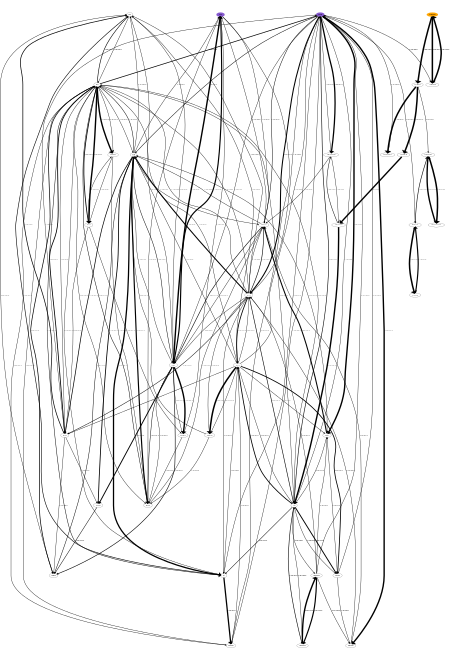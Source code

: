digraph {
    graph [b="0,0,1558,558", rankdir=TB, center=true, splines=True, size="3,5!", dpi=400, ratio="fill"];
	NO -> N2 [label="2.9E+01%" fontcolor=black fontname=serif fontsize=16 penwidth=5]
	NO -> NNH [label="4.0E+01%" fontcolor=black fontname=serif fontsize=16 penwidth=6]
	NO -> NH [label="1.7E-01%" fontcolor=black fontname=serif fontsize=16 penwidth=3]
	NO -> HNO [label="6.3E+00%" fontcolor=black fontname=serif fontsize=16 penwidth=3]
	NO -> HONO [label="1.0E+02%" fontcolor=black fontname=serif fontsize=16 penwidth=12]
	NO -> N [label="2.5E+00%" fontcolor=black fontname=serif fontsize=16 penwidth=3]
	NO -> N2O [label="5.0E+01%" fontcolor=black fontname=serif fontsize=16 penwidth=7]
	NO -> NO2 [label="9.9E+01%" fontcolor=black fontname=serif fontsize=16 penwidth=12]
	NO -> HCN [label="3.9E+01%" fontcolor=black fontname=serif fontsize=16 penwidth=6]
	NO -> CN [label="1.2E-02%" fontcolor=black fontname=serif fontsize=16 penwidth=3]
	NO -> NCO [label="1.2E+00%" fontcolor=black fontname=serif fontsize=16 penwidth=3]
	NO -> H2CN [label="9.6E+00%" fontcolor=black fontname=serif fontsize=16 penwidth=3]
	HONO -> HNO [label="7.7E-01%" fontcolor=black fontname=serif fontsize=16 penwidth=3]
	HONO -> NO [label="6.9E-02%" fontcolor=black fontname=serif fontsize=16 penwidth=3]
	HONO -> NO2 [label="1.4E+00%" fontcolor=black fontname=serif fontsize=16 penwidth=3]
	NCO -> N2 [label="4.6E+00%" fontcolor=black fontname=serif fontsize=16 penwidth=3]
	NCO -> NH2 [label="4.2E-02%" fontcolor=black fontname=serif fontsize=16 penwidth=3]
	NCO -> NH [label="6.3E+01%" fontcolor=black fontname=serif fontsize=16 penwidth=9]
	NCO -> N [label="1.7E-01%" fontcolor=black fontname=serif fontsize=16 penwidth=3]
	NCO -> N2O [label="1.3E+01%" fontcolor=black fontname=serif fontsize=16 penwidth=4]
	NCO -> NO [label="1.2E+00%" fontcolor=black fontname=serif fontsize=16 penwidth=3]
	NCO -> HCN [label="1.7E+00%" fontcolor=black fontname=serif fontsize=16 penwidth=3]
	NCO -> HNCO [label="2.1E+01%" fontcolor=black fontname=serif fontsize=16 penwidth=5]
	NCO -> NCN [label="4.9E+01%" fontcolor=black fontname=serif fontsize=16 penwidth=7]
	H2CN -> NO [label="1.2E-02%" fontcolor=black fontname=serif fontsize=16 penwidth=3]
	H2CN -> HCN [label="7.1E+00%" fontcolor=black fontname=serif fontsize=16 penwidth=3]
	CN -> N [label="1.4E+01%" fontcolor=black fontname=serif fontsize=16 penwidth=4]
	CN -> NO [label="1.5E+00%" fontcolor=black fontname=serif fontsize=16 penwidth=3]
	CN -> HCN [label="3.0E+01%" fontcolor=black fontname=serif fontsize=16 penwidth=5]
	CN -> NCO [label="2.3E+01%" fontcolor=black fontname=serif fontsize=16 penwidth=5]
	CN -> NCN [label="4.9E+01%" fontcolor=black fontname=serif fontsize=16 penwidth=7]
	CN -> C2N2 [label="5.8E+01%" fontcolor=black fontname=serif fontsize=16 penwidth=8]
	CN -> CH3CN [label="4.1E+00%" fontcolor=black fontname=serif fontsize=16 penwidth=3]
	CN -> CH2CN [label="2.4E+01%" fontcolor=black fontname=serif fontsize=16 penwidth=5]
	N2O -> N2 [label="3.1E+01%" fontcolor=black fontname=serif fontsize=16 penwidth=6]
	N2O -> N2H2 [label="7.2E-01%" fontcolor=black fontname=serif fontsize=16 penwidth=3]
	N2O -> NNH [label="4.1E+00%" fontcolor=black fontname=serif fontsize=16 penwidth=3]
	N2O -> NO [label="1.4E-01%" fontcolor=black fontname=serif fontsize=16 penwidth=3]
	N2O -> HCN [label="6.6E-02%" fontcolor=black fontname=serif fontsize=16 penwidth=3]
	HNO -> NH2 [label="1.3E-02%" fontcolor=black fontname=serif fontsize=16 penwidth=3]
	HNO -> NH3 [label="6.2E-01%" fontcolor=black fontname=serif fontsize=16 penwidth=3]
	HNO -> NO [label="1.8E+01%" fontcolor=black fontname=serif fontsize=16 penwidth=4]
	HNO -> HNCO [label="5.4E-02%" fontcolor=black fontname=serif fontsize=16 penwidth=3]
	N -> N2 [label="2.1E+01%" fontcolor=black fontname=serif fontsize=16 penwidth=5]
	N -> NO [label="1.3E+01%" fontcolor=black fontname=serif fontsize=16 penwidth=4]
	N -> HCN [label="9.3E-01%" fontcolor=black fontname=serif fontsize=16 penwidth=3]
	N -> H2CN [label="8.7E+01%" fontcolor=black fontname=serif fontsize=16 penwidth=11]
	NO2 -> HONO [label="1.9E-01%" fontcolor=black fontname=serif fontsize=16 penwidth=3]
	NO2 -> H2NO [label="1.4E-01%" fontcolor=black fontname=serif fontsize=16 penwidth=3]
	NO2 -> N2O [label="8.8E-02%" fontcolor=black fontname=serif fontsize=16 penwidth=3]
	NO2 -> NO [label="4.9E+01%" fontcolor=black fontname=serif fontsize=16 penwidth=7]
	HCN -> NH2 [label="6.5E-01%" fontcolor=black fontname=serif fontsize=16 penwidth=3]
	HCN -> NH [label="1.7E+01%" fontcolor=black fontname=serif fontsize=16 penwidth=4]
	HCN -> HNC [label="1.0E+02%" fontcolor=black fontname=serif fontsize=16 penwidth=12]
	HCN -> CN [label="1.2E+00%" fontcolor=black fontname=serif fontsize=16 penwidth=3]
	HCN -> HNCO [label="1.0E+01%" fontcolor=black fontname=serif fontsize=16 penwidth=4]
	HCN -> NCO [label="6.6E+01%" fontcolor=black fontname=serif fontsize=16 penwidth=9]
	HCN -> CH2CHCN [label="9.0E+01%" fontcolor=black fontname=serif fontsize=16 penwidth=11]
	HCN -> HOCN [label="9.4E+01%" fontcolor=black fontname=serif fontsize=16 penwidth=12]
	NH3 -> NH2 [label="7.2E+01%" fontcolor=black fontname=serif fontsize=16 penwidth=10]
	NH3 -> HNCO [label="1.2E-01%" fontcolor=black fontname=serif fontsize=16 penwidth=3]
	NH3 -> H2CN [label="3.3E+00%" fontcolor=black fontname=serif fontsize=16 penwidth=3]
	NNH -> N2 [label="2.2E+00%" fontcolor=black fontname=serif fontsize=16 penwidth=3]
	N2 -> NH2 [label="4.7E-01%" fontcolor=black fontname=serif fontsize=16 penwidth=3]
	N2 -> NO [label="1.0E-01%" fontcolor=black fontname=serif fontsize=16 penwidth=3]
	NH -> N2 [label="3.2E+00%" fontcolor=black fontname=serif fontsize=16 penwidth=3]
	NH -> N2H2 [label="4.7E+01%" fontcolor=black fontname=serif fontsize=16 penwidth=7]
	NH -> NNH [label="1.1E+01%" fontcolor=black fontname=serif fontsize=16 penwidth=4]
	NH -> NH2 [label="1.5E-01%" fontcolor=black fontname=serif fontsize=16 penwidth=3]
	NH -> HNO [label="7.2E+01%" fontcolor=black fontname=serif fontsize=16 penwidth=10]
	NH -> N [label="8.1E+01%" fontcolor=black fontname=serif fontsize=16 penwidth=11]
	NH -> N2O [label="3.7E+01%" fontcolor=black fontname=serif fontsize=16 penwidth=6]
	NH -> NH3 [label="3.3E-01%" fontcolor=black fontname=serif fontsize=16 penwidth=3]
	NH -> NO [label="1.7E+01%" fontcolor=black fontname=serif fontsize=16 penwidth=4]
	NH -> HNCO [label="5.0E-02%" fontcolor=black fontname=serif fontsize=16 penwidth=3]
	C5H5N -> C5H4N [label="1.0E+02%" fontcolor=black fontname=serif fontsize=16 penwidth=13]
	C5H5N -> C5H5NO [label="1.0E+02%" fontcolor=black fontname=serif fontsize=16 penwidth=13]
	NH2 -> N2 [label="1.4E+00%" fontcolor=black fontname=serif fontsize=16 penwidth=3]
	NH2 -> N2H2 [label="5.2E+01%" fontcolor=black fontname=serif fontsize=16 penwidth=8]
	NH2 -> NNH [label="2.9E+01%" fontcolor=black fontname=serif fontsize=16 penwidth=5]
	NH2 -> NH [label="1.4E+01%" fontcolor=black fontname=serif fontsize=16 penwidth=4]
	NH2 -> HNO [label="2.0E+01%" fontcolor=black fontname=serif fontsize=16 penwidth=4]
	NH2 -> H2NO [label="1.0E+02%" fontcolor=black fontname=serif fontsize=16 penwidth=12]
	NH2 -> NH3 [label="9.5E+01%" fontcolor=black fontname=serif fontsize=16 penwidth=12]
	NH2 -> HNCO [label="2.1E-02%" fontcolor=black fontname=serif fontsize=16 penwidth=3]
	HNCO -> NH2 [label="2.6E+01%" fontcolor=black fontname=serif fontsize=16 penwidth=5]
	HNCO -> NH [label="2.7E+00%" fontcolor=black fontname=serif fontsize=16 penwidth=3]
	HNCO -> NH3 [label="3.8E+00%" fontcolor=black fontname=serif fontsize=16 penwidth=3]
	HNCO -> NCO [label="5.1E+00%" fontcolor=black fontname=serif fontsize=16 penwidth=3]
	NCN -> N2 [label="6.9E+00%" fontcolor=black fontname=serif fontsize=16 penwidth=3]
	NCN -> NH [label="1.8E-02%" fontcolor=black fontname=serif fontsize=16 penwidth=3]
	NCN -> N [label="2.5E+00%" fontcolor=black fontname=serif fontsize=16 penwidth=3]
	NCN -> N2O [label="2.2E-01%" fontcolor=black fontname=serif fontsize=16 penwidth=3]
	NCN -> NO [label="8.8E-01%" fontcolor=black fontname=serif fontsize=16 penwidth=3]
	NCN -> HCN [label="4.6E+00%" fontcolor=black fontname=serif fontsize=16 penwidth=3]
	NCN -> HNC [label="7.7E-02%" fontcolor=black fontname=serif fontsize=16 penwidth=3]
	NCN -> CN [label="1.6E-01%" fontcolor=black fontname=serif fontsize=16 penwidth=3]
	NCN -> NCO [label="2.0E-02%" fontcolor=black fontname=serif fontsize=16 penwidth=3]
	NCN -> H2CN [label="1.3E-01%" fontcolor=black fontname=serif fontsize=16 penwidth=3]
	NCN -> C2N2 [label="4.2E+01%" fontcolor=black fontname=serif fontsize=16 penwidth=7]
	NCN -> HNCN [label="1.0E+02%" fontcolor=black fontname=serif fontsize=16 penwidth=13]
	C2N2 -> HCN [label="3.7E+00%" fontcolor=black fontname=serif fontsize=16 penwidth=3]
	C2N2 -> HNC [label="2.5E-01%" fontcolor=black fontname=serif fontsize=16 penwidth=3]
	C2N2 -> CN [label="6.5E-02%" fontcolor=black fontname=serif fontsize=16 penwidth=3]
	C2N2 -> HOCN [label="1.1E-02%" fontcolor=black fontname=serif fontsize=16 penwidth=3]
	CH3CN -> HCN [label="2.7E+00%" fontcolor=black fontname=serif fontsize=16 penwidth=3]
	CH3CN -> HNC [label="8.3E-02%" fontcolor=black fontname=serif fontsize=16 penwidth=3]
	CH3CN -> NCO [label="3.3E-01%" fontcolor=black fontname=serif fontsize=16 penwidth=3]
	CH3CN -> HOCN [label="6.1E+00%" fontcolor=black fontname=serif fontsize=16 penwidth=3]
	CH3CN -> CH2CN [label="7.6E+01%" fontcolor=black fontname=serif fontsize=16 penwidth=10]
	CH2CN -> CN [label="1.9E+00%" fontcolor=black fontname=serif fontsize=16 penwidth=3]
	CH2CN -> CH3CN [label="9.6E+01%" fontcolor=black fontname=serif fontsize=16 penwidth=12]
	N2H2 -> NNH [label="1.6E+01%" fontcolor=black fontname=serif fontsize=16 penwidth=4]
	H2NO -> NH2 [label="6.0E-01%" fontcolor=black fontname=serif fontsize=16 penwidth=3]
	H2NO -> HNO [label="7.2E-01%" fontcolor=black fontname=serif fontsize=16 penwidth=3]
	H2NO -> NH3 [label="4.3E-02%" fontcolor=black fontname=serif fontsize=16 penwidth=3]
	HNC -> NH [label="3.3E+00%" fontcolor=black fontname=serif fontsize=16 penwidth=3]
	HNC -> CN [label="6.0E-02%" fontcolor=black fontname=serif fontsize=16 penwidth=3]
	HNC -> HNCO [label="6.8E+01%" fontcolor=black fontname=serif fontsize=16 penwidth=9]
	CH2CHCN -> HCN [label="1.2E-02%" fontcolor=black fontname=serif fontsize=16 penwidth=3]
	CH2CHCN -> HNCO [label="1.7E-02%" fontcolor=black fontname=serif fontsize=16 penwidth=3]
	CH2CHCN -> CHCHCN [label="1.3E-01%" fontcolor=black fontname=serif fontsize=16 penwidth=3]
	HOCN -> HNCO [label="1.2E-01%" fontcolor=black fontname=serif fontsize=16 penwidth=3]
	HOCN -> NCO [label="4.3E+00%" fontcolor=black fontname=serif fontsize=16 penwidth=3]
	C5H4N -> C5H4NO [label="9.9E-02%" fontcolor=black fontname=serif fontsize=16 penwidth=3]
	C5H4N -> C5H4NO2 [label="1.0E+02%" fontcolor=black fontname=serif fontsize=16 penwidth=13]
	C5H4N -> C4H4CN [label="1.0E+02%" fontcolor=black fontname=serif fontsize=16 penwidth=13]
	C5H5NO -> HCN [label="1.8E+00%" fontcolor=black fontname=serif fontsize=16 penwidth=3]
	C5H5NO -> C5H5N [label="1.0E+02%" fontcolor=black fontname=serif fontsize=16 penwidth=13]
	HNCN -> NH [label="4.3E-02%" fontcolor=black fontname=serif fontsize=16 penwidth=3]
	HNCN -> HNO [label="1.7E-02%" fontcolor=black fontname=serif fontsize=16 penwidth=3]
	HNCN -> NCO [label="4.4E-02%" fontcolor=black fontname=serif fontsize=16 penwidth=3]
	HNCN -> NCN [label="2.7E+00%" fontcolor=black fontname=serif fontsize=16 penwidth=3]
	CHCHCN -> CN [label="9.7E+01%" fontcolor=black fontname=serif fontsize=16 penwidth=12]
	CHCHCN -> CH2CHCN [label="1.0E+01%" fontcolor=black fontname=serif fontsize=16 penwidth=4]
	C5H4NO -> PYRLYL [label="2.9E+01%" fontcolor=black fontname=serif fontsize=16 penwidth=5]
	C5H4NO -> BNC4H4CO [label="1.0E+02%" fontcolor=black fontname=serif fontsize=16 penwidth=13]
	C5H4NO2 -> HCN [label="8.2E+00%" fontcolor=black fontname=serif fontsize=16 penwidth=3]
	C4H4CN -> CHCHCN [label="1.0E+02%" fontcolor=black fontname=serif fontsize=16 penwidth=12]
	PYRLYL -> HCN [label="7.6E-01%" fontcolor=black fontname=serif fontsize=16 penwidth=3]
	PYRLYL -> C4H5N [label="1.0E+02%" fontcolor=black fontname=serif fontsize=16 penwidth=13]
	BNC4H4CO -> C5H4NO [label="1.0E+02%" fontcolor=black fontname=serif fontsize=16 penwidth=12]
	C4H5N -> PYRLYL [label="7.1E+01%" fontcolor=black fontname=serif fontsize=16 penwidth=10]
	NO [fontname=serif fontsize=16]
	HONO [fontname=serif fontsize=16]
	NCO [fontname=serif fontsize=16]
	H2CN [fontname=serif fontsize=16]
	CN [fontname=serif fontsize=16]
	N2O [fontname=serif fontsize=16]
	HNO [fontname=serif fontsize=16]
	N [fontname=serif fontsize=16]
	NO2 [fontname=serif fontsize=16]
	HCN [fontname=serif fontsize=16]
	NH3 [fontname=serif fontsize=16]
	NNH [fontname=serif fontsize=16]
	N2 [fontname=serif fontsize=16]
	NH [fontname=serif fontsize=16]
	C5H5N [fontname=serif fontsize=16]
	NH2 [fontname=serif fontsize=16]
	HNCO [fontname=serif fontsize=16]
	NCN [fontname=serif fontsize=16]
	C2N2 [fontname=serif fontsize=16]
	CH3CN [fontname=serif fontsize=16]
	CH2CN [fontname=serif fontsize=16]
	N2H2 [fontname=serif fontsize=16]
	H2NO [fontname=serif fontsize=16]
	HNC [fontname=serif fontsize=16]
	CH2CHCN [fontname=serif fontsize=16]
	HOCN [fontname=serif fontsize=16]
	C5H4N [fontname=serif fontsize=16]
	C5H5NO [fontname=serif fontsize=16]
	HNCN [fontname=serif fontsize=16]
	CHCHCN [fontname=serif fontsize=16]
	C5H4NO [fontname=serif fontsize=16]
	C5H4NO2 [fontname=serif fontsize=16]
	C4H4CN [fontname=serif fontsize=16]
	PYRLYL [fontname=serif fontsize=16]
	BNC4H4CO [fontname=serif fontsize=16]
	C4H5N [fontname=serif fontsize=16]
	HCN [color="#500dbab1" fillcolor="#500dbab1" style=filled]
	NH3 [color="#500dbab1" fillcolor="#500dbab1" style=filled]
	C5H5N [color=orange fillcolor=orange style=filled]

    {rank="source"; C5H5N,NH3,HCN,N2}
}